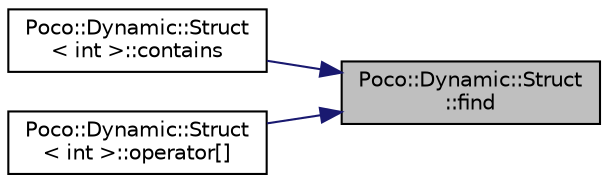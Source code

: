 digraph "Poco::Dynamic::Struct::find"
{
 // LATEX_PDF_SIZE
  edge [fontname="Helvetica",fontsize="10",labelfontname="Helvetica",labelfontsize="10"];
  node [fontname="Helvetica",fontsize="10",shape=record];
  rankdir="RL";
  Node1 [label="Poco::Dynamic::Struct\l::find",height=0.2,width=0.4,color="black", fillcolor="grey75", style="filled", fontcolor="black",tooltip=" "];
  Node1 -> Node2 [dir="back",color="midnightblue",fontsize="10",style="solid",fontname="Helvetica"];
  Node2 [label="Poco::Dynamic::Struct\l\< int \>::contains",height=0.2,width=0.4,color="black", fillcolor="white", style="filled",URL="$classPoco_1_1Dynamic_1_1Struct.html#a10439a86e2f74216ef5c785c13abb350",tooltip="Returns true if the Struct contains a member with the given name."];
  Node1 -> Node3 [dir="back",color="midnightblue",fontsize="10",style="solid",fontname="Helvetica"];
  Node3 [label="Poco::Dynamic::Struct\l\< int \>::operator[]",height=0.2,width=0.4,color="black", fillcolor="white", style="filled",URL="$classPoco_1_1Dynamic_1_1Struct.html#ac3ff2ed045fd087ca07c32144549c914",tooltip=" "];
}
